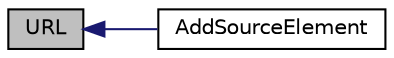 digraph "URL"
{
  edge [fontname="Helvetica",fontsize="10",labelfontname="Helvetica",labelfontsize="10"];
  node [fontname="Helvetica",fontsize="10",shape=record];
  rankdir="LR";
  Node37 [label="URL",height=0.2,width=0.4,color="black", fillcolor="grey75", style="filled", fontcolor="black"];
  Node37 -> Node38 [dir="back",color="midnightblue",fontsize="10",style="solid"];
  Node38 [label="AddSourceElement",height=0.2,width=0.4,color="black", fillcolor="white", style="filled",URL="$fbxcolladaelement_8h.html#a0b2bfa0261f7e12aa46598f5b3042b77"];
}
